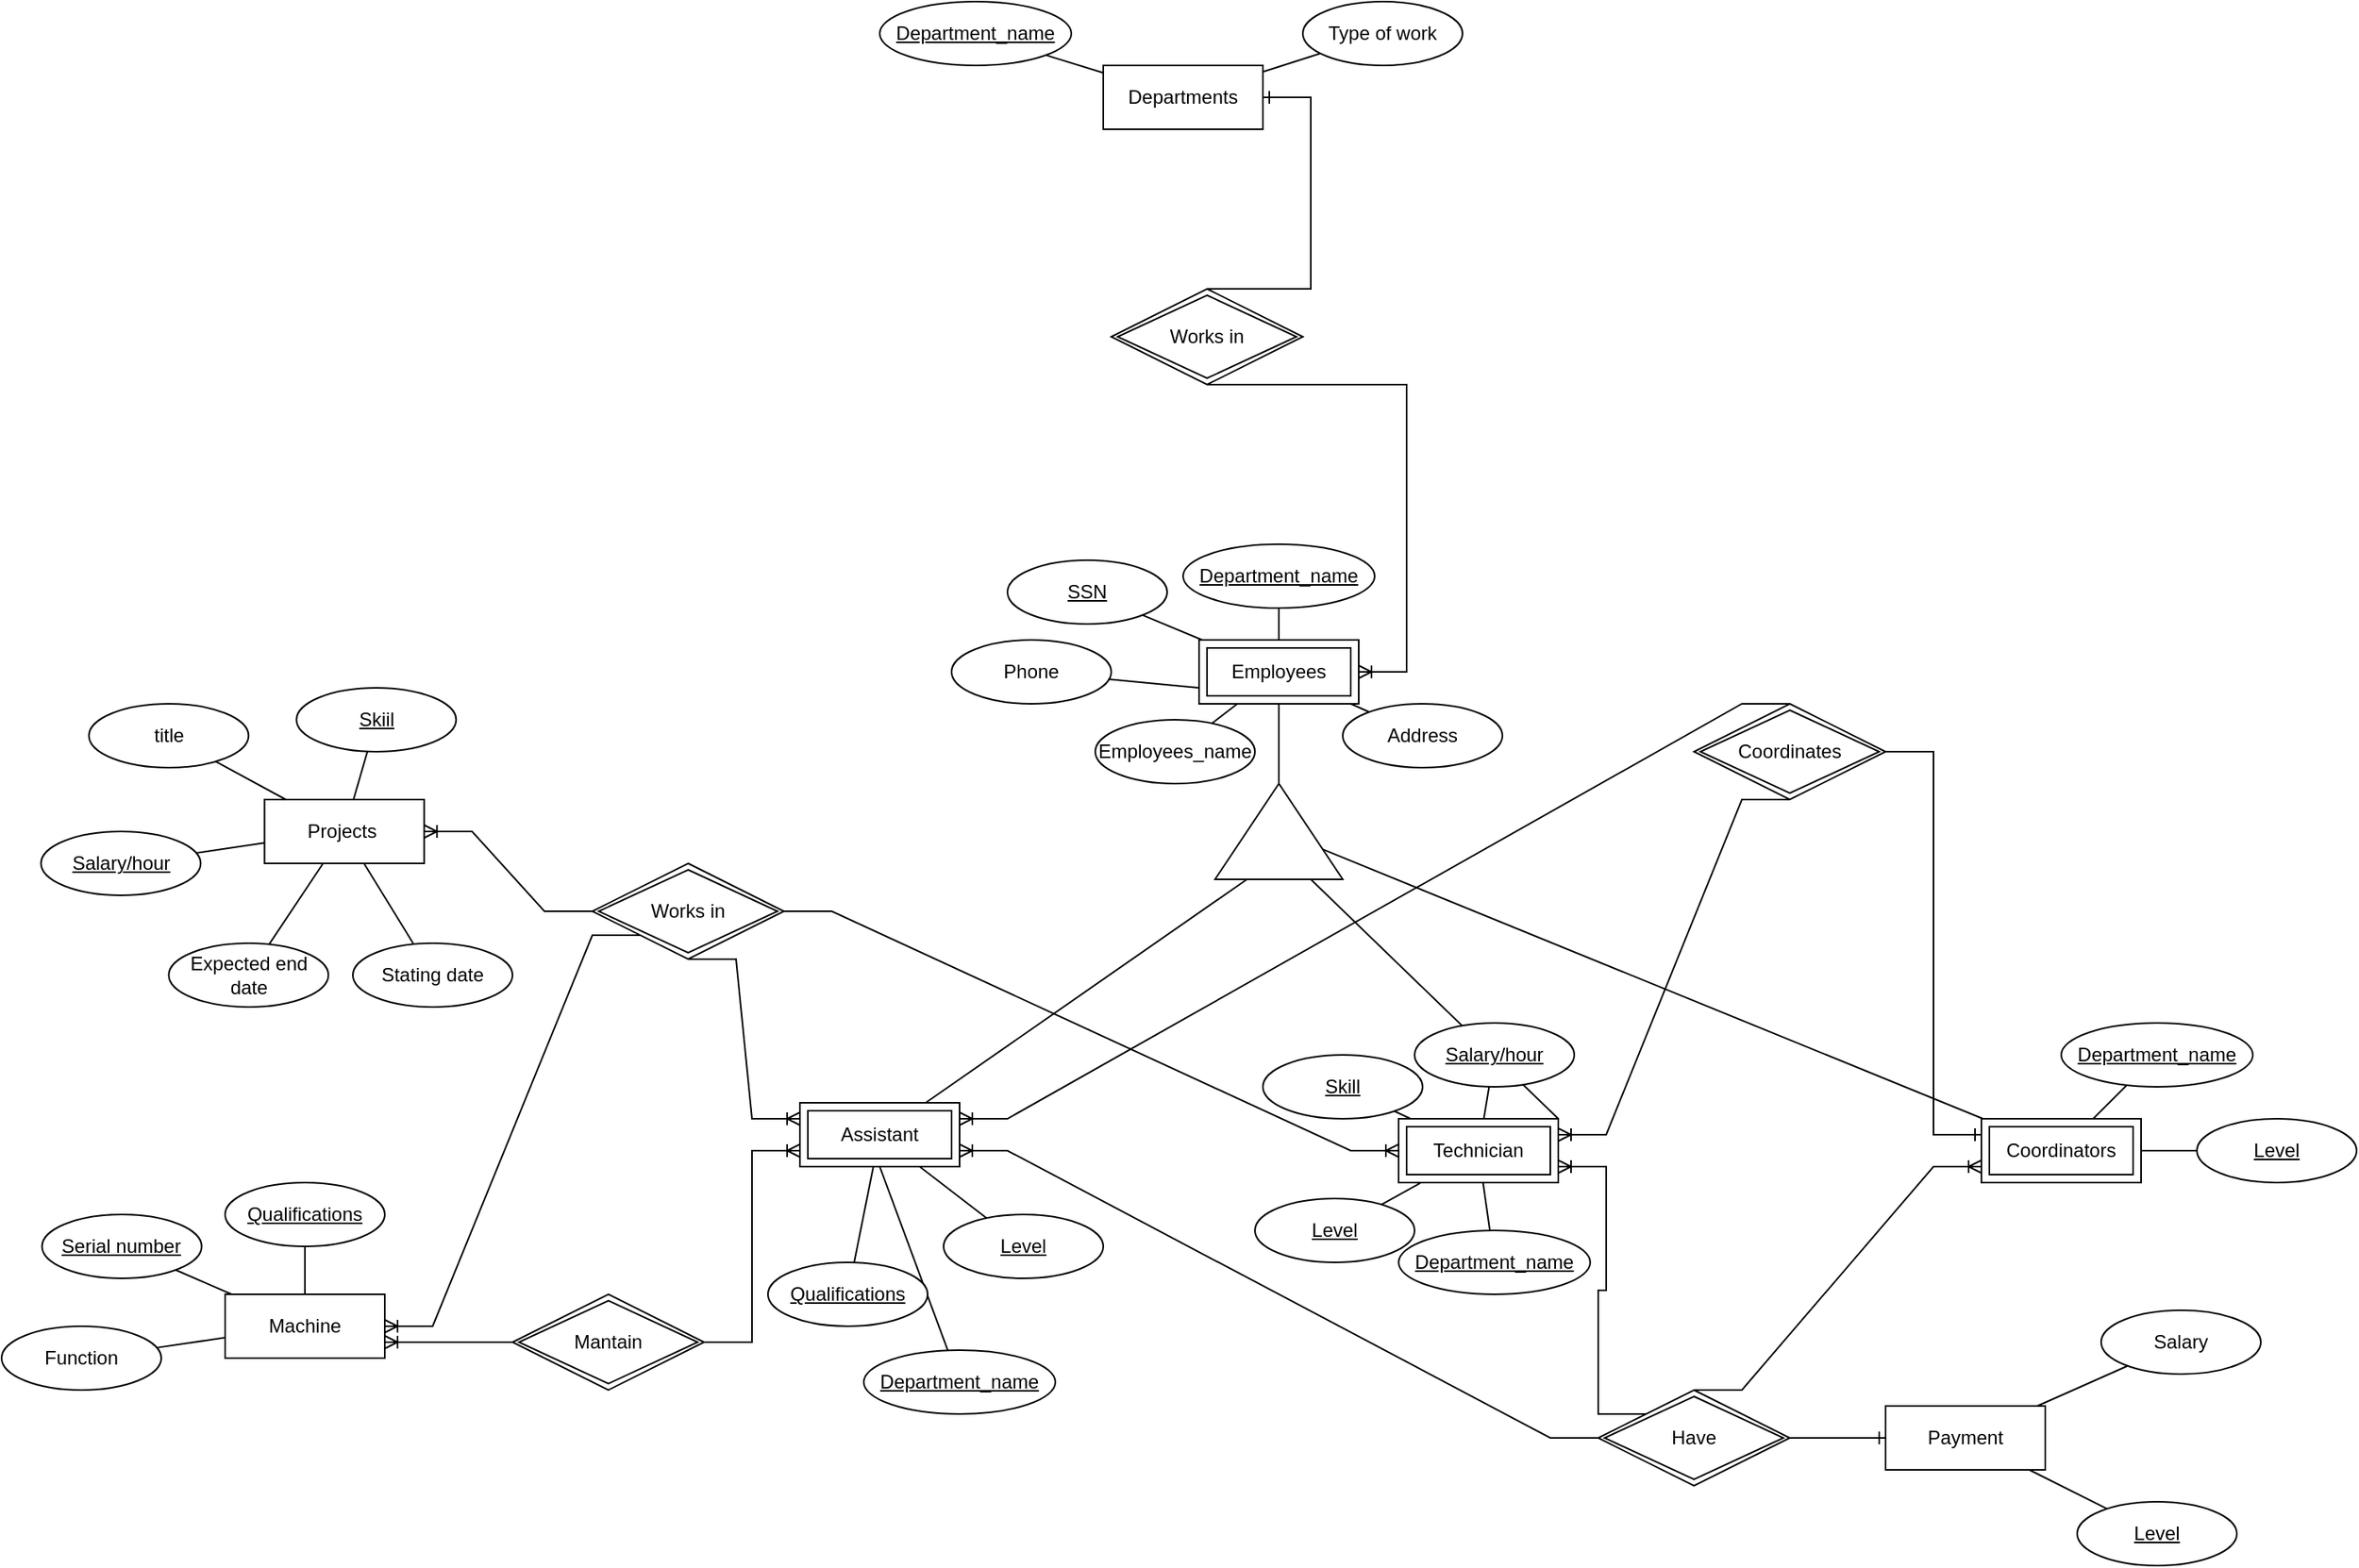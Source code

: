 <mxfile version="17.2.4" type="github">
  <diagram id="R2lEEEUBdFMjLlhIrx00" name="Page-1">
    <mxGraphModel dx="2647" dy="2087" grid="1" gridSize="10" guides="1" tooltips="1" connect="1" arrows="1" fold="1" page="1" pageScale="1" pageWidth="850" pageHeight="1100" math="0" shadow="0" extFonts="Permanent Marker^https://fonts.googleapis.com/css?family=Permanent+Marker">
      <root>
        <mxCell id="0" />
        <mxCell id="1" parent="0" />
        <mxCell id="NYJ6Ou1ftJ9RscBHT2mn-1" value="Departments" style="whiteSpace=wrap;html=1;align=center;" parent="1" vertex="1">
          <mxGeometry x="330" y="-270" width="100" height="40" as="geometry" />
        </mxCell>
        <mxCell id="NYJ6Ou1ftJ9RscBHT2mn-3" value="Type of work" style="ellipse;whiteSpace=wrap;html=1;align=center;" parent="1" vertex="1">
          <mxGeometry x="455" y="-310" width="100" height="40" as="geometry" />
        </mxCell>
        <mxCell id="NYJ6Ou1ftJ9RscBHT2mn-4" value="Department_name" style="ellipse;whiteSpace=wrap;html=1;align=center;fontStyle=4;" parent="1" vertex="1">
          <mxGeometry x="190" y="-310" width="120" height="40" as="geometry" />
        </mxCell>
        <mxCell id="NYJ6Ou1ftJ9RscBHT2mn-8" value="" style="edgeStyle=entityRelationEdgeStyle;fontSize=12;html=1;endArrow=ERoneToMany;rounded=0;exitX=0.5;exitY=1;exitDx=0;exitDy=0;" parent="1" source="NYJ6Ou1ftJ9RscBHT2mn-66" target="NYJ6Ou1ftJ9RscBHT2mn-64" edge="1">
          <mxGeometry width="100" height="100" relative="1" as="geometry">
            <mxPoint x="410" y="220" as="sourcePoint" />
            <mxPoint x="460" y="300" as="targetPoint" />
          </mxGeometry>
        </mxCell>
        <mxCell id="NYJ6Ou1ftJ9RscBHT2mn-10" value="" style="triangle;whiteSpace=wrap;html=1;direction=north;" parent="1" vertex="1">
          <mxGeometry x="400" y="180" width="80" height="60" as="geometry" />
        </mxCell>
        <mxCell id="NYJ6Ou1ftJ9RscBHT2mn-11" value="" style="endArrow=none;html=1;rounded=0;exitX=0;exitY=0.25;exitDx=0;exitDy=0;" parent="1" source="NYJ6Ou1ftJ9RscBHT2mn-10" target="NYJ6Ou1ftJ9RscBHT2mn-81" edge="1">
          <mxGeometry relative="1" as="geometry">
            <mxPoint x="180" y="560" as="sourcePoint" />
            <mxPoint x="197.368" y="610" as="targetPoint" />
          </mxGeometry>
        </mxCell>
        <mxCell id="NYJ6Ou1ftJ9RscBHT2mn-13" value="" style="endArrow=none;html=1;rounded=0;" parent="1" source="NYJ6Ou1ftJ9RscBHT2mn-10" target="NYJ6Ou1ftJ9RscBHT2mn-63" edge="1">
          <mxGeometry relative="1" as="geometry">
            <mxPoint x="340" y="500" as="sourcePoint" />
            <mxPoint x="587.692" y="510" as="targetPoint" />
          </mxGeometry>
        </mxCell>
        <mxCell id="NYJ6Ou1ftJ9RscBHT2mn-18" value="Projects&amp;nbsp;" style="whiteSpace=wrap;html=1;align=center;" parent="1" vertex="1">
          <mxGeometry x="-195.31" y="190" width="100" height="40" as="geometry" />
        </mxCell>
        <mxCell id="NYJ6Ou1ftJ9RscBHT2mn-19" value="SSN" style="ellipse;whiteSpace=wrap;html=1;align=center;fontStyle=4;" parent="1" vertex="1">
          <mxGeometry x="270" y="40" width="100" height="40" as="geometry" />
        </mxCell>
        <mxCell id="NYJ6Ou1ftJ9RscBHT2mn-20" value="Employees_name" style="ellipse;whiteSpace=wrap;html=1;align=center;" parent="1" vertex="1">
          <mxGeometry x="325" y="140" width="100" height="40" as="geometry" />
        </mxCell>
        <mxCell id="NYJ6Ou1ftJ9RscBHT2mn-21" value="Phone" style="ellipse;whiteSpace=wrap;html=1;align=center;" parent="1" vertex="1">
          <mxGeometry x="235" y="90" width="100" height="40" as="geometry" />
        </mxCell>
        <mxCell id="NYJ6Ou1ftJ9RscBHT2mn-22" value="Address" style="ellipse;whiteSpace=wrap;html=1;align=center;" parent="1" vertex="1">
          <mxGeometry x="480" y="130" width="100" height="40" as="geometry" />
        </mxCell>
        <mxCell id="NYJ6Ou1ftJ9RscBHT2mn-39" value="" style="endArrow=none;html=1;rounded=0;" parent="1" source="NYJ6Ou1ftJ9RscBHT2mn-22" target="NYJ6Ou1ftJ9RscBHT2mn-64" edge="1">
          <mxGeometry relative="1" as="geometry">
            <mxPoint x="80" y="190" as="sourcePoint" />
            <mxPoint x="470" y="120" as="targetPoint" />
          </mxGeometry>
        </mxCell>
        <mxCell id="NYJ6Ou1ftJ9RscBHT2mn-40" value="" style="endArrow=none;html=1;rounded=0;exitX=0;exitY=0.75;exitDx=0;exitDy=0;" parent="1" source="NYJ6Ou1ftJ9RscBHT2mn-64" target="NYJ6Ou1ftJ9RscBHT2mn-21" edge="1">
          <mxGeometry relative="1" as="geometry">
            <mxPoint x="380" y="102.941" as="sourcePoint" />
            <mxPoint x="210" y="70" as="targetPoint" />
          </mxGeometry>
        </mxCell>
        <mxCell id="NYJ6Ou1ftJ9RscBHT2mn-41" value="" style="endArrow=none;html=1;rounded=0;" parent="1" source="NYJ6Ou1ftJ9RscBHT2mn-1" target="NYJ6Ou1ftJ9RscBHT2mn-4" edge="1">
          <mxGeometry relative="1" as="geometry">
            <mxPoint x="10" y="-170.5" as="sourcePoint" />
            <mxPoint x="170" y="-170.5" as="targetPoint" />
          </mxGeometry>
        </mxCell>
        <mxCell id="NYJ6Ou1ftJ9RscBHT2mn-42" value="" style="endArrow=none;html=1;rounded=0;" parent="1" source="NYJ6Ou1ftJ9RscBHT2mn-20" target="NYJ6Ou1ftJ9RscBHT2mn-64" edge="1">
          <mxGeometry relative="1" as="geometry">
            <mxPoint x="50" y="149.5" as="sourcePoint" />
            <mxPoint x="401.667" y="120" as="targetPoint" />
          </mxGeometry>
        </mxCell>
        <mxCell id="NYJ6Ou1ftJ9RscBHT2mn-43" value="" style="endArrow=none;html=1;rounded=0;" parent="1" source="NYJ6Ou1ftJ9RscBHT2mn-64" target="NYJ6Ou1ftJ9RscBHT2mn-19" edge="1">
          <mxGeometry relative="1" as="geometry">
            <mxPoint x="380" y="81.818" as="sourcePoint" />
            <mxPoint x="260" y="40" as="targetPoint" />
          </mxGeometry>
        </mxCell>
        <mxCell id="NYJ6Ou1ftJ9RscBHT2mn-46" value="" style="edgeStyle=entityRelationEdgeStyle;fontSize=12;html=1;endArrow=ERone;endFill=1;rounded=0;entryX=0;entryY=0.25;entryDx=0;entryDy=0;" parent="1" source="NYJ6Ou1ftJ9RscBHT2mn-52" target="NYJ6Ou1ftJ9RscBHT2mn-63" edge="1">
          <mxGeometry width="100" height="100" relative="1" as="geometry">
            <mxPoint x="480" y="530" as="sourcePoint" />
            <mxPoint x="570" y="530" as="targetPoint" />
          </mxGeometry>
        </mxCell>
        <mxCell id="NYJ6Ou1ftJ9RscBHT2mn-47" value="" style="edgeStyle=entityRelationEdgeStyle;fontSize=12;html=1;endArrow=ERone;endFill=1;rounded=0;exitX=0.5;exitY=0;exitDx=0;exitDy=0;" parent="1" source="NYJ6Ou1ftJ9RscBHT2mn-66" target="NYJ6Ou1ftJ9RscBHT2mn-1" edge="1">
          <mxGeometry width="100" height="100" relative="1" as="geometry">
            <mxPoint x="380" y="-200" as="sourcePoint" />
            <mxPoint x="360" y="-20" as="targetPoint" />
          </mxGeometry>
        </mxCell>
        <mxCell id="NYJ6Ou1ftJ9RscBHT2mn-48" value="" style="edgeStyle=entityRelationEdgeStyle;fontSize=12;html=1;endArrow=ERoneToMany;rounded=0;exitX=0.5;exitY=1;exitDx=0;exitDy=0;entryX=1;entryY=0.25;entryDx=0;entryDy=0;" parent="1" source="NYJ6Ou1ftJ9RscBHT2mn-52" target="NYJ6Ou1ftJ9RscBHT2mn-75" edge="1">
          <mxGeometry width="100" height="100" relative="1" as="geometry">
            <mxPoint x="420" y="500" as="sourcePoint" />
            <mxPoint x="270" y="480" as="targetPoint" />
          </mxGeometry>
        </mxCell>
        <mxCell id="NYJ6Ou1ftJ9RscBHT2mn-49" value="" style="edgeStyle=entityRelationEdgeStyle;fontSize=12;html=1;endArrow=ERoneToMany;rounded=0;entryX=1;entryY=0.25;entryDx=0;entryDy=0;exitX=0.5;exitY=0;exitDx=0;exitDy=0;" parent="1" source="NYJ6Ou1ftJ9RscBHT2mn-52" target="NYJ6Ou1ftJ9RscBHT2mn-81" edge="1">
          <mxGeometry width="100" height="100" relative="1" as="geometry">
            <mxPoint x="640" y="130" as="sourcePoint" />
            <mxPoint x="220" y="630" as="targetPoint" />
          </mxGeometry>
        </mxCell>
        <mxCell id="NYJ6Ou1ftJ9RscBHT2mn-51" value="" style="endArrow=none;html=1;rounded=0;" parent="1" source="NYJ6Ou1ftJ9RscBHT2mn-1" target="NYJ6Ou1ftJ9RscBHT2mn-3" edge="1">
          <mxGeometry relative="1" as="geometry">
            <mxPoint x="230" y="30" as="sourcePoint" />
            <mxPoint x="390" y="30" as="targetPoint" />
          </mxGeometry>
        </mxCell>
        <mxCell id="NYJ6Ou1ftJ9RscBHT2mn-52" value="Coordinates" style="shape=rhombus;double=1;perimeter=rhombusPerimeter;whiteSpace=wrap;html=1;align=center;" parent="1" vertex="1">
          <mxGeometry x="700" y="130" width="120" height="60" as="geometry" />
        </mxCell>
        <mxCell id="NYJ6Ou1ftJ9RscBHT2mn-53" value="Department_name" style="ellipse;whiteSpace=wrap;html=1;align=center;fontStyle=4;" parent="1" vertex="1">
          <mxGeometry x="380" y="30" width="120" height="40" as="geometry" />
        </mxCell>
        <mxCell id="NYJ6Ou1ftJ9RscBHT2mn-54" value="Department_name" style="ellipse;whiteSpace=wrap;html=1;align=center;fontStyle=4;" parent="1" vertex="1">
          <mxGeometry x="930" y="330" width="120" height="40" as="geometry" />
        </mxCell>
        <mxCell id="NYJ6Ou1ftJ9RscBHT2mn-55" value="Department_name" style="ellipse;whiteSpace=wrap;html=1;align=center;fontStyle=4;" parent="1" vertex="1">
          <mxGeometry x="515" y="460" width="120" height="40" as="geometry" />
        </mxCell>
        <mxCell id="NYJ6Ou1ftJ9RscBHT2mn-56" value="" style="endArrow=none;html=1;rounded=0;entryX=0.5;entryY=1;entryDx=0;entryDy=0;" parent="1" source="NYJ6Ou1ftJ9RscBHT2mn-60" target="NYJ6Ou1ftJ9RscBHT2mn-81" edge="1">
          <mxGeometry relative="1" as="geometry">
            <mxPoint x="140" y="450" as="sourcePoint" />
            <mxPoint x="60" y="666.129" as="targetPoint" />
          </mxGeometry>
        </mxCell>
        <mxCell id="NYJ6Ou1ftJ9RscBHT2mn-57" value="" style="endArrow=none;html=1;rounded=0;" parent="1" source="NYJ6Ou1ftJ9RscBHT2mn-75" target="NYJ6Ou1ftJ9RscBHT2mn-55" edge="1">
          <mxGeometry relative="1" as="geometry">
            <mxPoint x="300" y="390" as="sourcePoint" />
            <mxPoint x="220" y="420" as="targetPoint" />
          </mxGeometry>
        </mxCell>
        <mxCell id="NYJ6Ou1ftJ9RscBHT2mn-58" value="" style="endArrow=none;html=1;rounded=0;" parent="1" source="NYJ6Ou1ftJ9RscBHT2mn-54" target="NYJ6Ou1ftJ9RscBHT2mn-63" edge="1">
          <mxGeometry relative="1" as="geometry">
            <mxPoint x="775" y="360" as="sourcePoint" />
            <mxPoint x="1145" y="449.286" as="targetPoint" />
          </mxGeometry>
        </mxCell>
        <mxCell id="NYJ6Ou1ftJ9RscBHT2mn-59" value="" style="endArrow=none;html=1;rounded=0;" parent="1" source="NYJ6Ou1ftJ9RscBHT2mn-53" target="NYJ6Ou1ftJ9RscBHT2mn-64" edge="1">
          <mxGeometry relative="1" as="geometry">
            <mxPoint x="320" y="230" as="sourcePoint" />
            <mxPoint x="434" y="80" as="targetPoint" />
          </mxGeometry>
        </mxCell>
        <mxCell id="NYJ6Ou1ftJ9RscBHT2mn-60" value="Department_name" style="ellipse;whiteSpace=wrap;html=1;align=center;fontStyle=4;" parent="1" vertex="1">
          <mxGeometry x="180" y="535" width="120" height="40" as="geometry" />
        </mxCell>
        <mxCell id="NYJ6Ou1ftJ9RscBHT2mn-63" value="Coordinators" style="shape=ext;margin=3;double=1;whiteSpace=wrap;html=1;align=center;" parent="1" vertex="1">
          <mxGeometry x="880" y="390" width="100" height="40" as="geometry" />
        </mxCell>
        <mxCell id="NYJ6Ou1ftJ9RscBHT2mn-64" value="Employees" style="shape=ext;margin=3;double=1;whiteSpace=wrap;html=1;align=center;" parent="1" vertex="1">
          <mxGeometry x="390" y="90" width="100" height="40" as="geometry" />
        </mxCell>
        <mxCell id="NYJ6Ou1ftJ9RscBHT2mn-65" value="" style="endArrow=none;html=1;rounded=0;" parent="1" source="NYJ6Ou1ftJ9RscBHT2mn-64" target="NYJ6Ou1ftJ9RscBHT2mn-10" edge="1">
          <mxGeometry relative="1" as="geometry">
            <mxPoint x="435" y="270" as="sourcePoint" />
            <mxPoint x="465" y="220" as="targetPoint" />
          </mxGeometry>
        </mxCell>
        <mxCell id="NYJ6Ou1ftJ9RscBHT2mn-66" value="Works in" style="shape=rhombus;double=1;perimeter=rhombusPerimeter;whiteSpace=wrap;html=1;align=center;" parent="1" vertex="1">
          <mxGeometry x="335" y="-130" width="120" height="60" as="geometry" />
        </mxCell>
        <mxCell id="NYJ6Ou1ftJ9RscBHT2mn-69" value="Works in" style="shape=rhombus;double=1;perimeter=rhombusPerimeter;whiteSpace=wrap;html=1;align=center;" parent="1" vertex="1">
          <mxGeometry x="10" y="230" width="120" height="60" as="geometry" />
        </mxCell>
        <mxCell id="NYJ6Ou1ftJ9RscBHT2mn-70" value="Skiil" style="ellipse;whiteSpace=wrap;html=1;align=center;fontStyle=4;" parent="1" vertex="1">
          <mxGeometry x="-175.31" y="120" width="100" height="40" as="geometry" />
        </mxCell>
        <mxCell id="NYJ6Ou1ftJ9RscBHT2mn-71" value="" style="endArrow=none;html=1;rounded=0;" parent="1" source="NYJ6Ou1ftJ9RscBHT2mn-70" target="NYJ6Ou1ftJ9RscBHT2mn-18" edge="1">
          <mxGeometry relative="1" as="geometry">
            <mxPoint x="74.69" y="140" as="sourcePoint" />
            <mxPoint x="234.69" y="140" as="targetPoint" />
          </mxGeometry>
        </mxCell>
        <mxCell id="NYJ6Ou1ftJ9RscBHT2mn-72" value="" style="edgeStyle=entityRelationEdgeStyle;fontSize=12;html=1;endArrow=ERoneToMany;rounded=0;exitX=0;exitY=0.5;exitDx=0;exitDy=0;" parent="1" source="NYJ6Ou1ftJ9RscBHT2mn-69" target="NYJ6Ou1ftJ9RscBHT2mn-18" edge="1">
          <mxGeometry width="100" height="100" relative="1" as="geometry">
            <mxPoint x="130" y="460" as="sourcePoint" />
            <mxPoint x="230" y="360" as="targetPoint" />
          </mxGeometry>
        </mxCell>
        <mxCell id="NYJ6Ou1ftJ9RscBHT2mn-73" value="" style="edgeStyle=entityRelationEdgeStyle;fontSize=12;html=1;endArrow=ERoneToMany;rounded=0;entryX=0;entryY=0.5;entryDx=0;entryDy=0;" parent="1" source="NYJ6Ou1ftJ9RscBHT2mn-69" target="NYJ6Ou1ftJ9RscBHT2mn-75" edge="1">
          <mxGeometry width="100" height="100" relative="1" as="geometry">
            <mxPoint x="130" y="460" as="sourcePoint" />
            <mxPoint x="100" y="550" as="targetPoint" />
          </mxGeometry>
        </mxCell>
        <mxCell id="NYJ6Ou1ftJ9RscBHT2mn-75" value="Technician" style="shape=ext;margin=3;double=1;whiteSpace=wrap;html=1;align=center;" parent="1" vertex="1">
          <mxGeometry x="515" y="390" width="100" height="40" as="geometry" />
        </mxCell>
        <mxCell id="NYJ6Ou1ftJ9RscBHT2mn-76" value="" style="endArrow=none;html=1;rounded=0;entryX=0;entryY=0.75;entryDx=0;entryDy=0;exitX=1;exitY=0;exitDx=0;exitDy=0;" parent="1" source="NYJ6Ou1ftJ9RscBHT2mn-75" target="NYJ6Ou1ftJ9RscBHT2mn-10" edge="1">
          <mxGeometry relative="1" as="geometry">
            <mxPoint x="250" y="460" as="sourcePoint" />
            <mxPoint x="410" y="460" as="targetPoint" />
          </mxGeometry>
        </mxCell>
        <mxCell id="NYJ6Ou1ftJ9RscBHT2mn-77" value="Stating date" style="ellipse;whiteSpace=wrap;html=1;align=center;" parent="1" vertex="1">
          <mxGeometry x="-140" y="280" width="100" height="40" as="geometry" />
        </mxCell>
        <mxCell id="NYJ6Ou1ftJ9RscBHT2mn-79" value="Skill" style="ellipse;whiteSpace=wrap;html=1;align=center;fontStyle=4;" parent="1" vertex="1">
          <mxGeometry x="430" y="350" width="100" height="40" as="geometry" />
        </mxCell>
        <mxCell id="NYJ6Ou1ftJ9RscBHT2mn-80" value="" style="endArrow=none;html=1;rounded=0;" parent="1" source="NYJ6Ou1ftJ9RscBHT2mn-79" target="NYJ6Ou1ftJ9RscBHT2mn-75" edge="1">
          <mxGeometry relative="1" as="geometry">
            <mxPoint x="100" y="380" as="sourcePoint" />
            <mxPoint x="260" y="380" as="targetPoint" />
          </mxGeometry>
        </mxCell>
        <mxCell id="NYJ6Ou1ftJ9RscBHT2mn-81" value="Assistant" style="shape=ext;margin=3;double=1;whiteSpace=wrap;html=1;align=center;" parent="1" vertex="1">
          <mxGeometry x="140" y="380" width="100" height="40" as="geometry" />
        </mxCell>
        <mxCell id="NYJ6Ou1ftJ9RscBHT2mn-83" value="&lt;u&gt;Salary/hour&lt;/u&gt;" style="ellipse;whiteSpace=wrap;html=1;align=center;" parent="1" vertex="1">
          <mxGeometry x="-335.31" y="210" width="100" height="40" as="geometry" />
        </mxCell>
        <mxCell id="NYJ6Ou1ftJ9RscBHT2mn-84" value="Expected end date" style="ellipse;whiteSpace=wrap;html=1;align=center;" parent="1" vertex="1">
          <mxGeometry x="-255.31" y="280" width="100" height="40" as="geometry" />
        </mxCell>
        <mxCell id="NYJ6Ou1ftJ9RscBHT2mn-85" value="title" style="ellipse;whiteSpace=wrap;html=1;align=center;" parent="1" vertex="1">
          <mxGeometry x="-305.31" y="130" width="100" height="40" as="geometry" />
        </mxCell>
        <mxCell id="NYJ6Ou1ftJ9RscBHT2mn-86" value="" style="endArrow=none;html=1;rounded=0;" parent="1" source="NYJ6Ou1ftJ9RscBHT2mn-18" target="NYJ6Ou1ftJ9RscBHT2mn-84" edge="1">
          <mxGeometry relative="1" as="geometry">
            <mxPoint x="-15.31" y="140" as="sourcePoint" />
            <mxPoint x="144.69" y="140" as="targetPoint" />
          </mxGeometry>
        </mxCell>
        <mxCell id="NYJ6Ou1ftJ9RscBHT2mn-87" value="" style="endArrow=none;html=1;rounded=0;" parent="1" source="NYJ6Ou1ftJ9RscBHT2mn-77" target="NYJ6Ou1ftJ9RscBHT2mn-18" edge="1">
          <mxGeometry relative="1" as="geometry">
            <mxPoint x="-70.004" y="262.61" as="sourcePoint" />
            <mxPoint x="144.69" y="140" as="targetPoint" />
          </mxGeometry>
        </mxCell>
        <mxCell id="NYJ6Ou1ftJ9RscBHT2mn-89" value="" style="endArrow=none;html=1;rounded=0;" parent="1" source="NYJ6Ou1ftJ9RscBHT2mn-83" target="NYJ6Ou1ftJ9RscBHT2mn-18" edge="1">
          <mxGeometry relative="1" as="geometry">
            <mxPoint x="-15.31" y="140" as="sourcePoint" />
            <mxPoint x="144.69" y="140" as="targetPoint" />
          </mxGeometry>
        </mxCell>
        <mxCell id="NYJ6Ou1ftJ9RscBHT2mn-90" value="" style="endArrow=none;html=1;rounded=0;" parent="1" source="NYJ6Ou1ftJ9RscBHT2mn-85" target="NYJ6Ou1ftJ9RscBHT2mn-18" edge="1">
          <mxGeometry relative="1" as="geometry">
            <mxPoint x="-15.31" y="140" as="sourcePoint" />
            <mxPoint x="144.69" y="140" as="targetPoint" />
          </mxGeometry>
        </mxCell>
        <mxCell id="NYJ6Ou1ftJ9RscBHT2mn-91" value="Machine" style="whiteSpace=wrap;html=1;align=center;" parent="1" vertex="1">
          <mxGeometry x="-220" y="500" width="100" height="40" as="geometry" />
        </mxCell>
        <mxCell id="NYJ6Ou1ftJ9RscBHT2mn-92" value="" style="edgeStyle=entityRelationEdgeStyle;fontSize=12;html=1;endArrow=ERoneToMany;rounded=0;exitX=0.5;exitY=1;exitDx=0;exitDy=0;entryX=0;entryY=0.25;entryDx=0;entryDy=0;" parent="1" source="NYJ6Ou1ftJ9RscBHT2mn-69" target="NYJ6Ou1ftJ9RscBHT2mn-81" edge="1">
          <mxGeometry width="100" height="100" relative="1" as="geometry">
            <mxPoint x="40" y="530" as="sourcePoint" />
            <mxPoint x="140" y="430" as="targetPoint" />
          </mxGeometry>
        </mxCell>
        <mxCell id="NYJ6Ou1ftJ9RscBHT2mn-93" value="" style="edgeStyle=entityRelationEdgeStyle;fontSize=12;html=1;endArrow=ERoneToMany;rounded=0;entryX=1;entryY=0.5;entryDx=0;entryDy=0;exitX=0;exitY=1;exitDx=0;exitDy=0;" parent="1" source="NYJ6Ou1ftJ9RscBHT2mn-69" target="NYJ6Ou1ftJ9RscBHT2mn-91" edge="1">
          <mxGeometry width="100" height="100" relative="1" as="geometry">
            <mxPoint x="40" y="530" as="sourcePoint" />
            <mxPoint x="140" y="430" as="targetPoint" />
          </mxGeometry>
        </mxCell>
        <mxCell id="NYJ6Ou1ftJ9RscBHT2mn-94" value="Serial number" style="ellipse;whiteSpace=wrap;html=1;align=center;fontStyle=4;" parent="1" vertex="1">
          <mxGeometry x="-334.69" y="450" width="100" height="40" as="geometry" />
        </mxCell>
        <mxCell id="NYJ6Ou1ftJ9RscBHT2mn-96" value="Function" style="ellipse;whiteSpace=wrap;html=1;align=center;" parent="1" vertex="1">
          <mxGeometry x="-360" y="520" width="100" height="40" as="geometry" />
        </mxCell>
        <mxCell id="NYJ6Ou1ftJ9RscBHT2mn-98" value="" style="endArrow=none;html=1;rounded=0;" parent="1" source="NYJ6Ou1ftJ9RscBHT2mn-94" target="NYJ6Ou1ftJ9RscBHT2mn-91" edge="1">
          <mxGeometry relative="1" as="geometry">
            <mxPoint x="-214.69" y="280" as="sourcePoint" />
            <mxPoint x="-54.69" y="280" as="targetPoint" />
          </mxGeometry>
        </mxCell>
        <mxCell id="NYJ6Ou1ftJ9RscBHT2mn-99" value="" style="endArrow=none;html=1;rounded=0;" parent="1" source="NYJ6Ou1ftJ9RscBHT2mn-96" target="NYJ6Ou1ftJ9RscBHT2mn-91" edge="1">
          <mxGeometry relative="1" as="geometry">
            <mxPoint x="-214.69" y="280" as="sourcePoint" />
            <mxPoint x="-54.69" y="280" as="targetPoint" />
          </mxGeometry>
        </mxCell>
        <mxCell id="NYJ6Ou1ftJ9RscBHT2mn-100" value="Mantain" style="shape=rhombus;double=1;perimeter=rhombusPerimeter;whiteSpace=wrap;html=1;align=center;" parent="1" vertex="1">
          <mxGeometry x="-40" y="500" width="120" height="60" as="geometry" />
        </mxCell>
        <mxCell id="NYJ6Ou1ftJ9RscBHT2mn-101" value="Qualifications" style="ellipse;whiteSpace=wrap;html=1;align=center;fontStyle=4;" parent="1" vertex="1">
          <mxGeometry x="-220" y="430" width="100" height="40" as="geometry" />
        </mxCell>
        <mxCell id="NYJ6Ou1ftJ9RscBHT2mn-102" value="Qualifications" style="ellipse;whiteSpace=wrap;html=1;align=center;fontStyle=4;" parent="1" vertex="1">
          <mxGeometry x="120" y="480" width="100" height="40" as="geometry" />
        </mxCell>
        <mxCell id="NYJ6Ou1ftJ9RscBHT2mn-103" value="" style="edgeStyle=entityRelationEdgeStyle;fontSize=12;html=1;endArrow=ERoneToMany;rounded=0;entryX=1;entryY=0.75;entryDx=0;entryDy=0;exitX=0;exitY=0.5;exitDx=0;exitDy=0;" parent="1" source="NYJ6Ou1ftJ9RscBHT2mn-100" target="NYJ6Ou1ftJ9RscBHT2mn-91" edge="1">
          <mxGeometry width="100" height="100" relative="1" as="geometry">
            <mxPoint x="-5" y="800" as="sourcePoint" />
            <mxPoint x="95" y="700" as="targetPoint" />
          </mxGeometry>
        </mxCell>
        <mxCell id="NYJ6Ou1ftJ9RscBHT2mn-104" value="" style="edgeStyle=entityRelationEdgeStyle;fontSize=12;html=1;endArrow=ERoneToMany;rounded=0;entryX=0;entryY=0.75;entryDx=0;entryDy=0;" parent="1" source="NYJ6Ou1ftJ9RscBHT2mn-100" target="NYJ6Ou1ftJ9RscBHT2mn-81" edge="1">
          <mxGeometry width="100" height="100" relative="1" as="geometry">
            <mxPoint x="-80" y="750" as="sourcePoint" />
            <mxPoint x="20" y="650" as="targetPoint" />
          </mxGeometry>
        </mxCell>
        <mxCell id="NYJ6Ou1ftJ9RscBHT2mn-105" value="" style="endArrow=none;html=1;rounded=0;" parent="1" source="NYJ6Ou1ftJ9RscBHT2mn-81" target="NYJ6Ou1ftJ9RscBHT2mn-102" edge="1">
          <mxGeometry relative="1" as="geometry">
            <mxPoint x="-270" y="620" as="sourcePoint" />
            <mxPoint x="-110" y="620" as="targetPoint" />
          </mxGeometry>
        </mxCell>
        <mxCell id="NYJ6Ou1ftJ9RscBHT2mn-106" value="" style="endArrow=none;html=1;rounded=0;" parent="1" source="NYJ6Ou1ftJ9RscBHT2mn-91" target="NYJ6Ou1ftJ9RscBHT2mn-101" edge="1">
          <mxGeometry relative="1" as="geometry">
            <mxPoint x="-214.69" y="490" as="sourcePoint" />
            <mxPoint x="-54.69" y="490" as="targetPoint" />
          </mxGeometry>
        </mxCell>
        <mxCell id="NYJ6Ou1ftJ9RscBHT2mn-110" value="&lt;u&gt;Level&lt;/u&gt;" style="ellipse;whiteSpace=wrap;html=1;align=center;" parent="1" vertex="1">
          <mxGeometry x="1015" y="390" width="100" height="40" as="geometry" />
        </mxCell>
        <mxCell id="NYJ6Ou1ftJ9RscBHT2mn-111" value="&lt;u&gt;Level&lt;/u&gt;" style="ellipse;whiteSpace=wrap;html=1;align=center;" parent="1" vertex="1">
          <mxGeometry x="230" y="450" width="100" height="40" as="geometry" />
        </mxCell>
        <mxCell id="NYJ6Ou1ftJ9RscBHT2mn-112" value="&lt;u&gt;Level&lt;/u&gt;" style="ellipse;whiteSpace=wrap;html=1;align=center;" parent="1" vertex="1">
          <mxGeometry x="425" y="440" width="100" height="40" as="geometry" />
        </mxCell>
        <mxCell id="NYJ6Ou1ftJ9RscBHT2mn-113" value="&lt;u&gt;Salary/hour&lt;/u&gt;" style="ellipse;whiteSpace=wrap;html=1;align=center;" parent="1" vertex="1">
          <mxGeometry x="525" y="330" width="100" height="40" as="geometry" />
        </mxCell>
        <mxCell id="NYJ6Ou1ftJ9RscBHT2mn-116" value="" style="endArrow=none;html=1;rounded=0;" parent="1" source="NYJ6Ou1ftJ9RscBHT2mn-112" target="NYJ6Ou1ftJ9RscBHT2mn-75" edge="1">
          <mxGeometry relative="1" as="geometry">
            <mxPoint x="50" y="500" as="sourcePoint" />
            <mxPoint x="210" y="500" as="targetPoint" />
          </mxGeometry>
        </mxCell>
        <mxCell id="NYJ6Ou1ftJ9RscBHT2mn-117" value="" style="endArrow=none;html=1;rounded=0;" parent="1" source="NYJ6Ou1ftJ9RscBHT2mn-75" target="NYJ6Ou1ftJ9RscBHT2mn-113" edge="1">
          <mxGeometry relative="1" as="geometry">
            <mxPoint x="510" y="500" as="sourcePoint" />
            <mxPoint x="670" y="500" as="targetPoint" />
          </mxGeometry>
        </mxCell>
        <mxCell id="NYJ6Ou1ftJ9RscBHT2mn-118" value="" style="endArrow=none;html=1;rounded=0;entryX=0.75;entryY=1;entryDx=0;entryDy=0;" parent="1" source="NYJ6Ou1ftJ9RscBHT2mn-111" target="NYJ6Ou1ftJ9RscBHT2mn-81" edge="1">
          <mxGeometry relative="1" as="geometry">
            <mxPoint x="220" y="560" as="sourcePoint" />
            <mxPoint x="290.71" y="701.548" as="targetPoint" />
          </mxGeometry>
        </mxCell>
        <mxCell id="NYJ6Ou1ftJ9RscBHT2mn-119" value="" style="endArrow=none;html=1;rounded=0;" parent="1" source="NYJ6Ou1ftJ9RscBHT2mn-63" target="NYJ6Ou1ftJ9RscBHT2mn-110" edge="1">
          <mxGeometry relative="1" as="geometry">
            <mxPoint x="750" y="530" as="sourcePoint" />
            <mxPoint x="910" y="530" as="targetPoint" />
          </mxGeometry>
        </mxCell>
        <mxCell id="NYJ6Ou1ftJ9RscBHT2mn-120" value="Payment" style="whiteSpace=wrap;html=1;align=center;" parent="1" vertex="1">
          <mxGeometry x="820" y="570" width="100" height="40" as="geometry" />
        </mxCell>
        <mxCell id="NYJ6Ou1ftJ9RscBHT2mn-123" value="&lt;u&gt;Level&lt;/u&gt;" style="ellipse;whiteSpace=wrap;html=1;align=center;" parent="1" vertex="1">
          <mxGeometry x="940" y="630" width="100" height="40" as="geometry" />
        </mxCell>
        <mxCell id="NYJ6Ou1ftJ9RscBHT2mn-124" value="Salary" style="ellipse;whiteSpace=wrap;html=1;align=center;" parent="1" vertex="1">
          <mxGeometry x="955" y="510" width="100" height="40" as="geometry" />
        </mxCell>
        <mxCell id="NYJ6Ou1ftJ9RscBHT2mn-125" value="" style="endArrow=none;html=1;rounded=0;" parent="1" source="NYJ6Ou1ftJ9RscBHT2mn-120" target="NYJ6Ou1ftJ9RscBHT2mn-123" edge="1">
          <mxGeometry relative="1" as="geometry">
            <mxPoint x="530" y="400" as="sourcePoint" />
            <mxPoint x="690" y="400" as="targetPoint" />
          </mxGeometry>
        </mxCell>
        <mxCell id="NYJ6Ou1ftJ9RscBHT2mn-126" value="" style="endArrow=none;html=1;rounded=0;" parent="1" source="NYJ6Ou1ftJ9RscBHT2mn-120" target="NYJ6Ou1ftJ9RscBHT2mn-124" edge="1">
          <mxGeometry relative="1" as="geometry">
            <mxPoint x="530" y="400" as="sourcePoint" />
            <mxPoint x="690" y="400" as="targetPoint" />
          </mxGeometry>
        </mxCell>
        <mxCell id="NYJ6Ou1ftJ9RscBHT2mn-128" value="" style="edgeStyle=entityRelationEdgeStyle;fontSize=12;html=1;endArrow=ERone;endFill=1;rounded=0;" parent="1" source="NYJ6Ou1ftJ9RscBHT2mn-130" target="NYJ6Ou1ftJ9RscBHT2mn-120" edge="1">
          <mxGeometry width="100" height="100" relative="1" as="geometry">
            <mxPoint x="670" y="700" as="sourcePoint" />
            <mxPoint x="720" y="600" as="targetPoint" />
          </mxGeometry>
        </mxCell>
        <mxCell id="NYJ6Ou1ftJ9RscBHT2mn-130" value="Have" style="shape=rhombus;double=1;perimeter=rhombusPerimeter;whiteSpace=wrap;html=1;align=center;" parent="1" vertex="1">
          <mxGeometry x="640" y="560" width="120" height="60" as="geometry" />
        </mxCell>
        <mxCell id="NYJ6Ou1ftJ9RscBHT2mn-134" value="" style="edgeStyle=entityRelationEdgeStyle;fontSize=12;html=1;endArrow=ERoneToMany;rounded=0;entryX=1;entryY=0.75;entryDx=0;entryDy=0;" parent="1" source="NYJ6Ou1ftJ9RscBHT2mn-130" target="NYJ6Ou1ftJ9RscBHT2mn-81" edge="1">
          <mxGeometry width="100" height="100" relative="1" as="geometry">
            <mxPoint x="480" y="630" as="sourcePoint" />
            <mxPoint x="580" y="530" as="targetPoint" />
          </mxGeometry>
        </mxCell>
        <mxCell id="NYJ6Ou1ftJ9RscBHT2mn-135" value="" style="edgeStyle=entityRelationEdgeStyle;fontSize=12;html=1;endArrow=ERoneToMany;rounded=0;exitX=0;exitY=0;exitDx=0;exitDy=0;entryX=1;entryY=0.75;entryDx=0;entryDy=0;" parent="1" source="NYJ6Ou1ftJ9RscBHT2mn-130" target="NYJ6Ou1ftJ9RscBHT2mn-75" edge="1">
          <mxGeometry width="100" height="100" relative="1" as="geometry">
            <mxPoint x="480" y="630" as="sourcePoint" />
            <mxPoint x="580" y="530" as="targetPoint" />
          </mxGeometry>
        </mxCell>
        <mxCell id="NYJ6Ou1ftJ9RscBHT2mn-136" value="" style="edgeStyle=entityRelationEdgeStyle;fontSize=12;html=1;endArrow=ERoneToMany;rounded=0;exitX=0.5;exitY=0;exitDx=0;exitDy=0;entryX=0;entryY=0.75;entryDx=0;entryDy=0;" parent="1" source="NYJ6Ou1ftJ9RscBHT2mn-130" target="NYJ6Ou1ftJ9RscBHT2mn-63" edge="1">
          <mxGeometry width="100" height="100" relative="1" as="geometry">
            <mxPoint x="480" y="630" as="sourcePoint" />
            <mxPoint x="580" y="530" as="targetPoint" />
          </mxGeometry>
        </mxCell>
      </root>
    </mxGraphModel>
  </diagram>
</mxfile>
